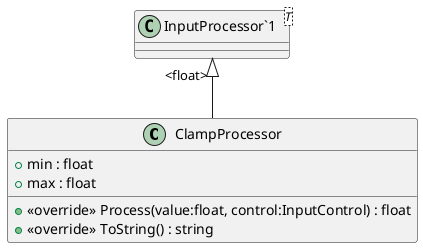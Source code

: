 @startuml
class ClampProcessor {
    + min : float
    + max : float
    + <<override>> Process(value:float, control:InputControl) : float
    + <<override>> ToString() : string
}
class "InputProcessor`1"<T> {
}
"InputProcessor`1" "<float>" <|-- ClampProcessor
@enduml
